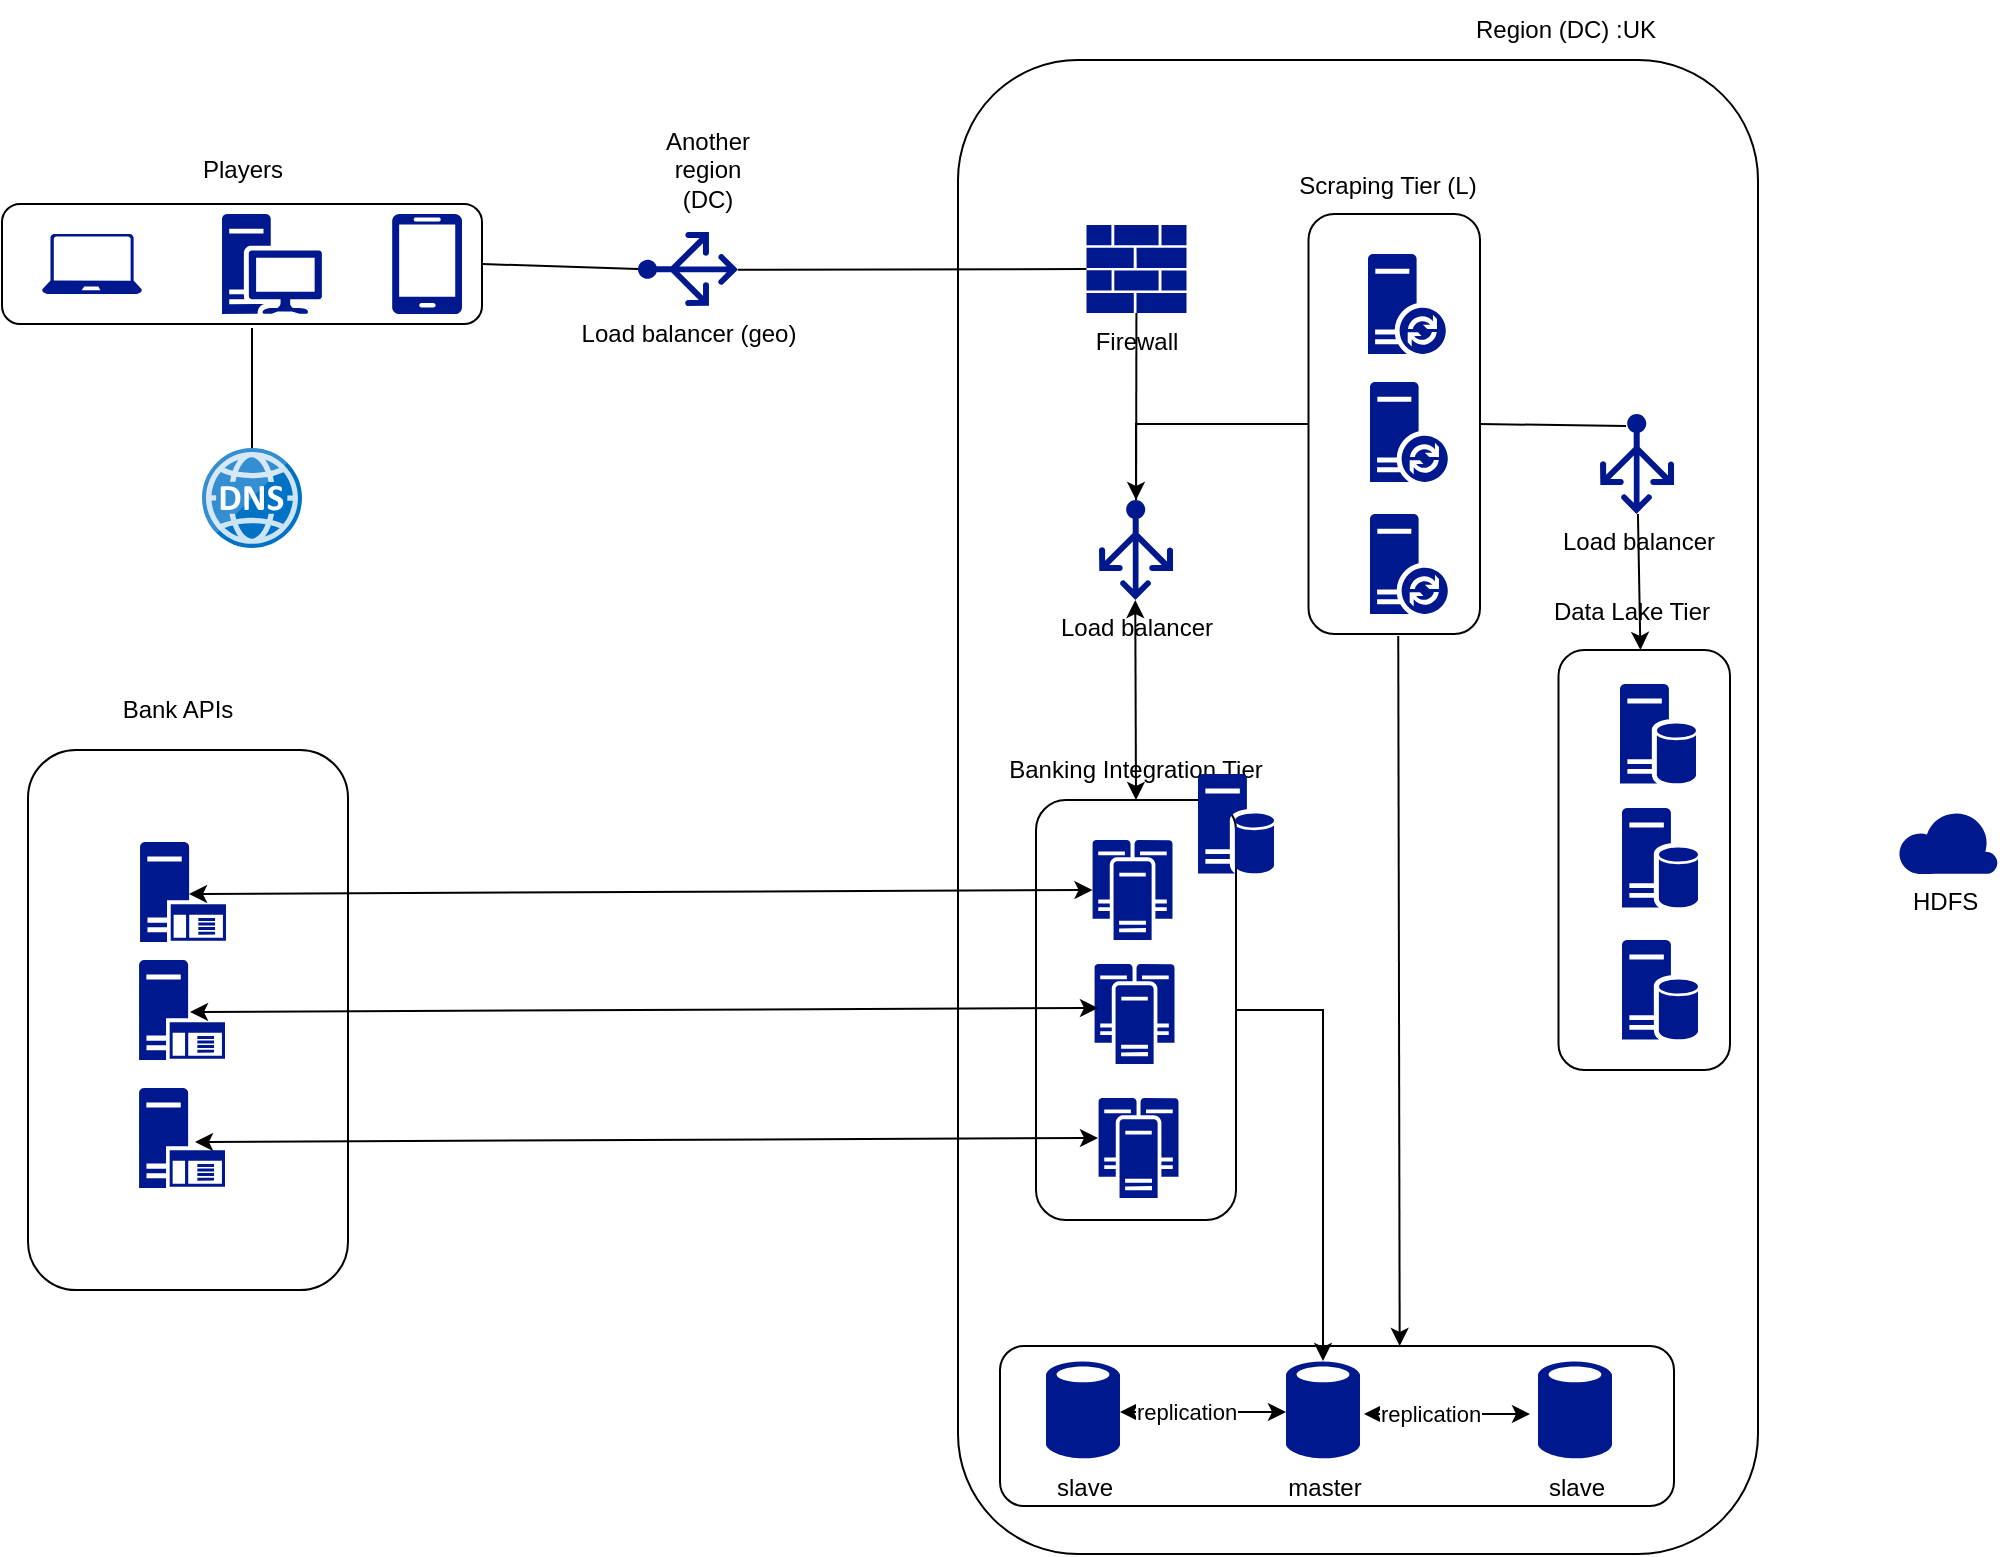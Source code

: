 <mxfile version="24.6.4" type="github">
  <diagram name="Page-1" id="eg-bbg_5IieHK5USMi3r">
    <mxGraphModel dx="1344" dy="779" grid="1" gridSize="10" guides="1" tooltips="1" connect="1" arrows="1" fold="1" page="1" pageScale="1" pageWidth="1100" pageHeight="850" math="0" shadow="0">
      <root>
        <mxCell id="0" />
        <mxCell id="1" parent="0" />
        <mxCell id="L-RoZ5q5uW5B9Pp-oQ9d-12" value="" style="rounded=1;whiteSpace=wrap;html=1;" parent="1" vertex="1">
          <mxGeometry x="530" y="63" width="400" height="747" as="geometry" />
        </mxCell>
        <mxCell id="L-RoZ5q5uW5B9Pp-oQ9d-120" value="" style="rounded=1;whiteSpace=wrap;html=1;" parent="1" vertex="1">
          <mxGeometry x="65" y="408" width="160" height="270" as="geometry" />
        </mxCell>
        <mxCell id="D7g8Gj18OXZDRu-mv0np-2" value="Load balancer (geo)" style="sketch=0;aspect=fixed;pointerEvents=1;shadow=0;dashed=0;html=1;strokeColor=none;labelPosition=center;verticalLabelPosition=bottom;verticalAlign=top;align=center;fillColor=#00188D;shape=mxgraph.azure.load_balancer_generic;direction=north;" vertex="1" parent="1">
          <mxGeometry x="370" y="149" width="50" height="37" as="geometry" />
        </mxCell>
        <mxCell id="D7g8Gj18OXZDRu-mv0np-12" style="edgeStyle=none;rounded=0;orthogonalLoop=1;jettySize=auto;html=1;exitX=1;exitY=0.5;exitDx=0;exitDy=0;entryX=0.5;entryY=0;entryDx=0;entryDy=0;entryPerimeter=0;strokeColor=none;" edge="1" parent="1" target="D7g8Gj18OXZDRu-mv0np-2">
          <mxGeometry relative="1" as="geometry">
            <mxPoint x="205" y="166" as="sourcePoint" />
          </mxGeometry>
        </mxCell>
        <mxCell id="D7g8Gj18OXZDRu-mv0np-13" value="" style="endArrow=none;html=1;rounded=0;exitX=1;exitY=0.5;exitDx=0;exitDy=0;entryX=0.5;entryY=0;entryDx=0;entryDy=0;entryPerimeter=0;" edge="1" parent="1" source="D7g8Gj18OXZDRu-mv0np-49" target="D7g8Gj18OXZDRu-mv0np-2">
          <mxGeometry width="50" height="50" relative="1" as="geometry">
            <mxPoint x="205" y="166" as="sourcePoint" />
            <mxPoint x="570" y="323" as="targetPoint" />
          </mxGeometry>
        </mxCell>
        <mxCell id="D7g8Gj18OXZDRu-mv0np-15" value="Another region (DC)" style="text;html=1;align=center;verticalAlign=middle;whiteSpace=wrap;rounded=0;" vertex="1" parent="1">
          <mxGeometry x="375" y="103" width="60" height="30" as="geometry" />
        </mxCell>
        <mxCell id="D7g8Gj18OXZDRu-mv0np-16" value="Firewall" style="sketch=0;aspect=fixed;pointerEvents=1;shadow=0;dashed=0;html=1;strokeColor=none;labelPosition=center;verticalLabelPosition=bottom;verticalAlign=top;align=center;fillColor=#00188D;shape=mxgraph.mscae.enterprise.firewall" vertex="1" parent="1">
          <mxGeometry x="594.25" y="145.5" width="50" height="44" as="geometry" />
        </mxCell>
        <mxCell id="D7g8Gj18OXZDRu-mv0np-17" value="" style="endArrow=none;html=1;rounded=0;exitX=0.49;exitY=1;exitDx=0;exitDy=0;exitPerimeter=0;entryX=0;entryY=0.5;entryDx=0;entryDy=0;entryPerimeter=0;" edge="1" parent="1" source="D7g8Gj18OXZDRu-mv0np-2" target="D7g8Gj18OXZDRu-mv0np-16">
          <mxGeometry width="50" height="50" relative="1" as="geometry">
            <mxPoint x="520" y="373" as="sourcePoint" />
            <mxPoint x="570" y="323" as="targetPoint" />
          </mxGeometry>
        </mxCell>
        <mxCell id="D7g8Gj18OXZDRu-mv0np-18" value="Region (DC) :UK" style="text;html=1;align=center;verticalAlign=middle;whiteSpace=wrap;rounded=0;" vertex="1" parent="1">
          <mxGeometry x="769" y="33" width="130" height="30" as="geometry" />
        </mxCell>
        <mxCell id="D7g8Gj18OXZDRu-mv0np-20" value="Load balancer" style="sketch=0;aspect=fixed;pointerEvents=1;shadow=0;dashed=0;html=1;strokeColor=none;labelPosition=center;verticalLabelPosition=bottom;verticalAlign=top;align=center;fillColor=#00188D;shape=mxgraph.azure.load_balancer_generic" vertex="1" parent="1">
          <mxGeometry x="600.5" y="283" width="37" height="50" as="geometry" />
        </mxCell>
        <mxCell id="D7g8Gj18OXZDRu-mv0np-22" value="" style="endArrow=none;html=1;rounded=0;" edge="1" parent="1" source="D7g8Gj18OXZDRu-mv0np-20" target="D7g8Gj18OXZDRu-mv0np-16">
          <mxGeometry width="50" height="50" relative="1" as="geometry">
            <mxPoint x="419" y="373" as="sourcePoint" />
            <mxPoint x="469" y="323" as="targetPoint" />
          </mxGeometry>
        </mxCell>
        <mxCell id="D7g8Gj18OXZDRu-mv0np-25" value="" style="sketch=0;aspect=fixed;pointerEvents=1;shadow=0;dashed=0;html=1;strokeColor=none;labelPosition=center;verticalLabelPosition=bottom;verticalAlign=top;align=center;fillColor=#00188D;shape=mxgraph.mscae.enterprise.application_server" vertex="1" parent="1">
          <mxGeometry x="121" y="454" width="43" height="50" as="geometry" />
        </mxCell>
        <mxCell id="D7g8Gj18OXZDRu-mv0np-26" value="" style="sketch=0;aspect=fixed;pointerEvents=1;shadow=0;dashed=0;html=1;strokeColor=none;labelPosition=center;verticalLabelPosition=bottom;verticalAlign=top;align=center;fillColor=#00188D;shape=mxgraph.mscae.enterprise.application_server" vertex="1" parent="1">
          <mxGeometry x="120.5" y="513" width="43" height="50" as="geometry" />
        </mxCell>
        <mxCell id="D7g8Gj18OXZDRu-mv0np-27" value="" style="sketch=0;aspect=fixed;pointerEvents=1;shadow=0;dashed=0;html=1;strokeColor=none;labelPosition=center;verticalLabelPosition=bottom;verticalAlign=top;align=center;fillColor=#00188D;shape=mxgraph.mscae.enterprise.application_server" vertex="1" parent="1">
          <mxGeometry x="120.5" y="577" width="43" height="50" as="geometry" />
        </mxCell>
        <mxCell id="D7g8Gj18OXZDRu-mv0np-29" value="Bank APIs" style="text;html=1;align=center;verticalAlign=middle;whiteSpace=wrap;rounded=0;" vertex="1" parent="1">
          <mxGeometry x="55" y="373" width="170" height="30" as="geometry" />
        </mxCell>
        <mxCell id="D7g8Gj18OXZDRu-mv0np-34" value="" style="rounded=1;whiteSpace=wrap;html=1;" vertex="1" parent="1">
          <mxGeometry x="569" y="433" width="100" height="210" as="geometry" />
        </mxCell>
        <mxCell id="D7g8Gj18OXZDRu-mv0np-38" value="" style="endArrow=classic;html=1;rounded=0;entryX=0.49;entryY=1;entryDx=0;entryDy=0;entryPerimeter=0;exitX=0.5;exitY=0;exitDx=0;exitDy=0;startArrow=classic;startFill=1;endFill=1;" edge="1" parent="1" source="D7g8Gj18OXZDRu-mv0np-34" target="D7g8Gj18OXZDRu-mv0np-20">
          <mxGeometry width="50" height="50" relative="1" as="geometry">
            <mxPoint x="419" y="373" as="sourcePoint" />
            <mxPoint x="469" y="323" as="targetPoint" />
          </mxGeometry>
        </mxCell>
        <mxCell id="D7g8Gj18OXZDRu-mv0np-41" style="edgeStyle=none;rounded=0;orthogonalLoop=1;jettySize=auto;html=1;exitX=0;exitY=0.5;exitDx=0;exitDy=0;exitPerimeter=0;entryX=0.57;entryY=0.5;entryDx=0;entryDy=0;entryPerimeter=0;startArrow=classic;startFill=1;" edge="1" parent="1" source="D7g8Gj18OXZDRu-mv0np-43">
          <mxGeometry relative="1" as="geometry">
            <mxPoint x="698.75" y="477.5" as="sourcePoint" />
            <mxPoint x="145.51" y="480" as="targetPoint" />
          </mxGeometry>
        </mxCell>
        <mxCell id="D7g8Gj18OXZDRu-mv0np-42" value="Banking Integration Tier" style="text;html=1;align=center;verticalAlign=middle;whiteSpace=wrap;rounded=0;" vertex="1" parent="1">
          <mxGeometry x="534.25" y="403" width="170" height="30" as="geometry" />
        </mxCell>
        <mxCell id="D7g8Gj18OXZDRu-mv0np-43" value="" style="sketch=0;aspect=fixed;pointerEvents=1;shadow=0;dashed=0;html=1;strokeColor=none;labelPosition=center;verticalLabelPosition=bottom;verticalAlign=top;align=center;fillColor=#00188D;shape=mxgraph.mscae.enterprise.cluster_server" vertex="1" parent="1">
          <mxGeometry x="597.25" y="453" width="40" height="50" as="geometry" />
        </mxCell>
        <mxCell id="D7g8Gj18OXZDRu-mv0np-44" value="" style="sketch=0;aspect=fixed;pointerEvents=1;shadow=0;dashed=0;html=1;strokeColor=none;labelPosition=center;verticalLabelPosition=bottom;verticalAlign=top;align=center;fillColor=#00188D;shape=mxgraph.mscae.enterprise.cluster_server" vertex="1" parent="1">
          <mxGeometry x="598.25" y="515" width="40" height="50" as="geometry" />
        </mxCell>
        <mxCell id="D7g8Gj18OXZDRu-mv0np-45" value="" style="sketch=0;aspect=fixed;pointerEvents=1;shadow=0;dashed=0;html=1;strokeColor=none;labelPosition=center;verticalLabelPosition=bottom;verticalAlign=top;align=center;fillColor=#00188D;shape=mxgraph.mscae.enterprise.cluster_server" vertex="1" parent="1">
          <mxGeometry x="600.25" y="582" width="40" height="50" as="geometry" />
        </mxCell>
        <mxCell id="D7g8Gj18OXZDRu-mv0np-47" style="edgeStyle=none;rounded=0;orthogonalLoop=1;jettySize=auto;html=1;entryX=0.57;entryY=0.5;entryDx=0;entryDy=0;entryPerimeter=0;startArrow=classic;startFill=1;" edge="1" parent="1">
          <mxGeometry relative="1" as="geometry">
            <mxPoint x="600" y="537" as="sourcePoint" />
            <mxPoint x="146" y="539" as="targetPoint" />
          </mxGeometry>
        </mxCell>
        <mxCell id="D7g8Gj18OXZDRu-mv0np-48" style="edgeStyle=none;rounded=0;orthogonalLoop=1;jettySize=auto;html=1;entryX=0.57;entryY=0.5;entryDx=0;entryDy=0;entryPerimeter=0;startArrow=classic;startFill=1;" edge="1" parent="1">
          <mxGeometry relative="1" as="geometry">
            <mxPoint x="600" y="602" as="sourcePoint" />
            <mxPoint x="148.51" y="604" as="targetPoint" />
          </mxGeometry>
        </mxCell>
        <mxCell id="D7g8Gj18OXZDRu-mv0np-49" value="" style="rounded=1;whiteSpace=wrap;html=1;" vertex="1" parent="1">
          <mxGeometry x="52" y="135" width="240" height="60" as="geometry" />
        </mxCell>
        <mxCell id="D7g8Gj18OXZDRu-mv0np-50" value="" style="sketch=0;aspect=fixed;pointerEvents=1;shadow=0;dashed=0;html=1;strokeColor=none;labelPosition=center;verticalLabelPosition=bottom;verticalAlign=top;align=center;fillColor=#00188D;shape=mxgraph.azure.laptop" vertex="1" parent="1">
          <mxGeometry x="72" y="150" width="50" height="30" as="geometry" />
        </mxCell>
        <mxCell id="D7g8Gj18OXZDRu-mv0np-51" value="" style="sketch=0;aspect=fixed;pointerEvents=1;shadow=0;dashed=0;html=1;strokeColor=none;labelPosition=center;verticalLabelPosition=bottom;verticalAlign=top;align=center;fillColor=#00188D;shape=mxgraph.mscae.enterprise.workstation_client" vertex="1" parent="1">
          <mxGeometry x="162" y="140" width="50" height="50" as="geometry" />
        </mxCell>
        <mxCell id="D7g8Gj18OXZDRu-mv0np-52" value="" style="sketch=0;aspect=fixed;pointerEvents=1;shadow=0;dashed=0;html=1;strokeColor=none;labelPosition=center;verticalLabelPosition=bottom;verticalAlign=top;align=center;fillColor=#00188D;shape=mxgraph.azure.mobile" vertex="1" parent="1">
          <mxGeometry x="247" y="140" width="35" height="50" as="geometry" />
        </mxCell>
        <mxCell id="D7g8Gj18OXZDRu-mv0np-53" value="" style="image;sketch=0;aspect=fixed;html=1;points=[];align=center;fontSize=12;image=img/lib/mscae/DNS.svg;" vertex="1" parent="1">
          <mxGeometry x="152" y="257" width="50" height="50" as="geometry" />
        </mxCell>
        <mxCell id="D7g8Gj18OXZDRu-mv0np-55" value="Players" style="text;html=1;align=center;verticalAlign=middle;resizable=0;points=[];autosize=1;strokeColor=none;fillColor=none;" vertex="1" parent="1">
          <mxGeometry x="142" y="103" width="60" height="30" as="geometry" />
        </mxCell>
        <mxCell id="D7g8Gj18OXZDRu-mv0np-57" value="" style="endArrow=none;html=1;rounded=0;" edge="1" parent="1">
          <mxGeometry width="50" height="50" relative="1" as="geometry">
            <mxPoint x="177" y="197" as="sourcePoint" />
            <mxPoint x="177" y="257" as="targetPoint" />
          </mxGeometry>
        </mxCell>
        <mxCell id="D7g8Gj18OXZDRu-mv0np-60" value="" style="rounded=1;whiteSpace=wrap;html=1;" vertex="1" parent="1">
          <mxGeometry x="551" y="706" width="337" height="80" as="geometry" />
        </mxCell>
        <mxCell id="D7g8Gj18OXZDRu-mv0np-61" value="slave" style="sketch=0;aspect=fixed;pointerEvents=1;shadow=0;dashed=0;html=1;strokeColor=none;labelPosition=center;verticalLabelPosition=bottom;verticalAlign=top;align=center;fillColor=#00188D;shape=mxgraph.mscae.enterprise.database_generic" vertex="1" parent="1">
          <mxGeometry x="574" y="713" width="37" height="50" as="geometry" />
        </mxCell>
        <mxCell id="D7g8Gj18OXZDRu-mv0np-62" value="master" style="sketch=0;aspect=fixed;pointerEvents=1;shadow=0;dashed=0;html=1;strokeColor=none;labelPosition=center;verticalLabelPosition=bottom;verticalAlign=top;align=center;fillColor=#00188D;shape=mxgraph.mscae.enterprise.database_generic" vertex="1" parent="1">
          <mxGeometry x="694" y="713" width="37" height="50" as="geometry" />
        </mxCell>
        <mxCell id="D7g8Gj18OXZDRu-mv0np-63" value="slave" style="sketch=0;aspect=fixed;pointerEvents=1;shadow=0;dashed=0;html=1;strokeColor=none;labelPosition=center;verticalLabelPosition=bottom;verticalAlign=top;align=center;fillColor=#00188D;shape=mxgraph.mscae.enterprise.database_generic" vertex="1" parent="1">
          <mxGeometry x="820" y="713" width="37" height="50" as="geometry" />
        </mxCell>
        <mxCell id="D7g8Gj18OXZDRu-mv0np-64" value="" style="endArrow=classic;startArrow=classic;html=1;rounded=0;exitX=1;exitY=0.5;exitDx=0;exitDy=0;exitPerimeter=0;entryX=0;entryY=0.5;entryDx=0;entryDy=0;entryPerimeter=0;" edge="1" parent="1">
          <mxGeometry width="50" height="50" relative="1" as="geometry">
            <mxPoint x="611" y="739" as="sourcePoint" />
            <mxPoint x="694" y="739" as="targetPoint" />
          </mxGeometry>
        </mxCell>
        <mxCell id="D7g8Gj18OXZDRu-mv0np-65" value="replication" style="edgeLabel;html=1;align=center;verticalAlign=middle;resizable=0;points=[];" vertex="1" connectable="0" parent="D7g8Gj18OXZDRu-mv0np-64">
          <mxGeometry x="-0.206" relative="1" as="geometry">
            <mxPoint as="offset" />
          </mxGeometry>
        </mxCell>
        <mxCell id="D7g8Gj18OXZDRu-mv0np-66" value="" style="endArrow=classic;startArrow=classic;html=1;rounded=0;exitX=1;exitY=0.5;exitDx=0;exitDy=0;exitPerimeter=0;entryX=0;entryY=0.5;entryDx=0;entryDy=0;entryPerimeter=0;" edge="1" parent="1">
          <mxGeometry width="50" height="50" relative="1" as="geometry">
            <mxPoint x="733" y="740" as="sourcePoint" />
            <mxPoint x="816" y="740" as="targetPoint" />
          </mxGeometry>
        </mxCell>
        <mxCell id="D7g8Gj18OXZDRu-mv0np-67" value="replication" style="edgeLabel;html=1;align=center;verticalAlign=middle;resizable=0;points=[];" vertex="1" connectable="0" parent="D7g8Gj18OXZDRu-mv0np-66">
          <mxGeometry x="-0.206" relative="1" as="geometry">
            <mxPoint as="offset" />
          </mxGeometry>
        </mxCell>
        <mxCell id="D7g8Gj18OXZDRu-mv0np-68" style="edgeStyle=orthogonalEdgeStyle;rounded=0;orthogonalLoop=1;jettySize=auto;html=1;exitX=1;exitY=0.5;exitDx=0;exitDy=0;entryX=0.5;entryY=0.01;entryDx=0;entryDy=0;entryPerimeter=0;" edge="1" parent="1" source="D7g8Gj18OXZDRu-mv0np-34" target="D7g8Gj18OXZDRu-mv0np-62">
          <mxGeometry relative="1" as="geometry" />
        </mxCell>
        <mxCell id="D7g8Gj18OXZDRu-mv0np-82" style="edgeStyle=none;rounded=0;orthogonalLoop=1;jettySize=auto;html=1;exitX=0.5;exitY=1;exitDx=0;exitDy=0;entryX=0.593;entryY=0;entryDx=0;entryDy=0;entryPerimeter=0;" edge="1" parent="1" target="D7g8Gj18OXZDRu-mv0np-60">
          <mxGeometry relative="1" as="geometry">
            <mxPoint x="750.125" y="351" as="sourcePoint" />
            <mxPoint x="750" y="670" as="targetPoint" />
          </mxGeometry>
        </mxCell>
        <mxCell id="D7g8Gj18OXZDRu-mv0np-71" value="" style="rounded=1;whiteSpace=wrap;html=1;" vertex="1" parent="1">
          <mxGeometry x="705.25" y="140" width="85.75" height="210" as="geometry" />
        </mxCell>
        <mxCell id="D7g8Gj18OXZDRu-mv0np-72" value="Scraping Tier (L)" style="text;html=1;align=center;verticalAlign=middle;whiteSpace=wrap;rounded=0;" vertex="1" parent="1">
          <mxGeometry x="660.25" y="111" width="170" height="30" as="geometry" />
        </mxCell>
        <mxCell id="D7g8Gj18OXZDRu-mv0np-73" value="" style="sketch=0;aspect=fixed;pointerEvents=1;shadow=0;dashed=0;html=1;strokeColor=none;labelPosition=center;verticalLabelPosition=bottom;verticalAlign=top;align=center;fillColor=#00188D;shape=mxgraph.mscae.enterprise.database_synchronization" vertex="1" parent="1">
          <mxGeometry x="735" y="160" width="39" height="50" as="geometry" />
        </mxCell>
        <mxCell id="D7g8Gj18OXZDRu-mv0np-74" value="" style="sketch=0;aspect=fixed;pointerEvents=1;shadow=0;dashed=0;html=1;strokeColor=none;labelPosition=center;verticalLabelPosition=bottom;verticalAlign=top;align=center;fillColor=#00188D;shape=mxgraph.mscae.enterprise.database_synchronization" vertex="1" parent="1">
          <mxGeometry x="736" y="224" width="39" height="50" as="geometry" />
        </mxCell>
        <mxCell id="D7g8Gj18OXZDRu-mv0np-75" value="" style="sketch=0;aspect=fixed;pointerEvents=1;shadow=0;dashed=0;html=1;strokeColor=none;labelPosition=center;verticalLabelPosition=bottom;verticalAlign=top;align=center;fillColor=#00188D;shape=mxgraph.mscae.enterprise.database_synchronization" vertex="1" parent="1">
          <mxGeometry x="736" y="290" width="39" height="50" as="geometry" />
        </mxCell>
        <mxCell id="D7g8Gj18OXZDRu-mv0np-76" style="edgeStyle=orthogonalEdgeStyle;rounded=0;orthogonalLoop=1;jettySize=auto;html=1;exitX=0;exitY=0.5;exitDx=0;exitDy=0;entryX=0.5;entryY=0;entryDx=0;entryDy=0;entryPerimeter=0;" edge="1" parent="1" source="D7g8Gj18OXZDRu-mv0np-71" target="D7g8Gj18OXZDRu-mv0np-20">
          <mxGeometry relative="1" as="geometry" />
        </mxCell>
        <mxCell id="D7g8Gj18OXZDRu-mv0np-86" style="edgeStyle=none;rounded=0;orthogonalLoop=1;jettySize=auto;html=1;" edge="1" parent="1" source="D7g8Gj18OXZDRu-mv0np-83" target="D7g8Gj18OXZDRu-mv0np-84">
          <mxGeometry relative="1" as="geometry" />
        </mxCell>
        <mxCell id="D7g8Gj18OXZDRu-mv0np-83" value="Load balancer" style="sketch=0;aspect=fixed;pointerEvents=1;shadow=0;dashed=0;html=1;strokeColor=none;labelPosition=center;verticalLabelPosition=bottom;verticalAlign=top;align=center;fillColor=#00188D;shape=mxgraph.azure.load_balancer_generic" vertex="1" parent="1">
          <mxGeometry x="851.01" y="240" width="37" height="50" as="geometry" />
        </mxCell>
        <mxCell id="D7g8Gj18OXZDRu-mv0np-84" value="" style="rounded=1;whiteSpace=wrap;html=1;" vertex="1" parent="1">
          <mxGeometry x="830.25" y="358" width="85.75" height="210" as="geometry" />
        </mxCell>
        <mxCell id="D7g8Gj18OXZDRu-mv0np-85" value="" style="endArrow=none;html=1;rounded=0;entryX=1;entryY=0.5;entryDx=0;entryDy=0;exitX=0.351;exitY=0.12;exitDx=0;exitDy=0;exitPerimeter=0;" edge="1" parent="1" source="D7g8Gj18OXZDRu-mv0np-83" target="D7g8Gj18OXZDRu-mv0np-71">
          <mxGeometry width="50" height="50" relative="1" as="geometry">
            <mxPoint x="640" y="470" as="sourcePoint" />
            <mxPoint x="690" y="420" as="targetPoint" />
          </mxGeometry>
        </mxCell>
        <mxCell id="D7g8Gj18OXZDRu-mv0np-87" value="Data Lake Tier" style="text;html=1;align=center;verticalAlign=middle;whiteSpace=wrap;rounded=0;" vertex="1" parent="1">
          <mxGeometry x="782" y="324" width="170" height="30" as="geometry" />
        </mxCell>
        <mxCell id="D7g8Gj18OXZDRu-mv0np-88" value="" style="sketch=0;aspect=fixed;pointerEvents=1;shadow=0;dashed=0;html=1;strokeColor=none;labelPosition=center;verticalLabelPosition=bottom;verticalAlign=top;align=center;fillColor=#00188D;shape=mxgraph.mscae.enterprise.database_server" vertex="1" parent="1">
          <mxGeometry x="650" y="420" width="38" height="50" as="geometry" />
        </mxCell>
        <mxCell id="D7g8Gj18OXZDRu-mv0np-89" value="" style="sketch=0;aspect=fixed;pointerEvents=1;shadow=0;dashed=0;html=1;strokeColor=none;labelPosition=center;verticalLabelPosition=bottom;verticalAlign=top;align=center;fillColor=#00188D;shape=mxgraph.mscae.enterprise.database_server" vertex="1" parent="1">
          <mxGeometry x="861" y="375" width="38" height="50" as="geometry" />
        </mxCell>
        <mxCell id="D7g8Gj18OXZDRu-mv0np-90" value="" style="sketch=0;aspect=fixed;pointerEvents=1;shadow=0;dashed=0;html=1;strokeColor=none;labelPosition=center;verticalLabelPosition=bottom;verticalAlign=top;align=center;fillColor=#00188D;shape=mxgraph.mscae.enterprise.database_server" vertex="1" parent="1">
          <mxGeometry x="862" y="437" width="38" height="50" as="geometry" />
        </mxCell>
        <mxCell id="D7g8Gj18OXZDRu-mv0np-91" value="" style="sketch=0;aspect=fixed;pointerEvents=1;shadow=0;dashed=0;html=1;strokeColor=none;labelPosition=center;verticalLabelPosition=bottom;verticalAlign=top;align=center;fillColor=#00188D;shape=mxgraph.mscae.enterprise.database_server" vertex="1" parent="1">
          <mxGeometry x="862" y="503" width="38" height="50" as="geometry" />
        </mxCell>
        <mxCell id="D7g8Gj18OXZDRu-mv0np-92" value="HDFS&amp;nbsp;" style="sketch=0;aspect=fixed;pointerEvents=1;shadow=0;dashed=0;html=1;strokeColor=none;labelPosition=center;verticalLabelPosition=bottom;verticalAlign=top;align=center;fillColor=#00188D;shape=mxgraph.azure.cloud" vertex="1" parent="1">
          <mxGeometry x="1000" y="438" width="50" height="32" as="geometry" />
        </mxCell>
      </root>
    </mxGraphModel>
  </diagram>
</mxfile>
